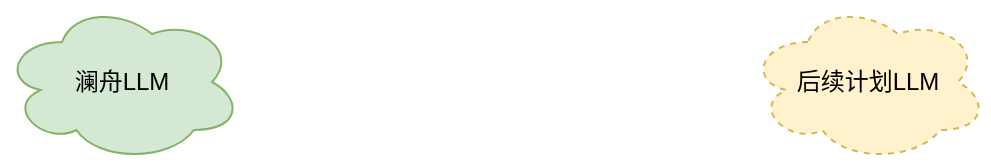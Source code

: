 <mxfile version="23.1.1" type="github">
  <diagram name="第 1 页" id="Ukrg3hYitKO0pHj5Uya2">
    <mxGraphModel dx="906" dy="571" grid="0" gridSize="10" guides="1" tooltips="1" connect="1" arrows="1" fold="1" page="1" pageScale="1" pageWidth="827" pageHeight="1169" math="0" shadow="0">
      <root>
        <mxCell id="0" />
        <mxCell id="1" parent="0" />
        <mxCell id="mXD1BfTS9CHWyj_YMzYI-2" value="澜舟LLM" style="ellipse;shape=cloud;whiteSpace=wrap;html=1;fillColor=#d5e8d4;strokeColor=#82b366;" vertex="1" parent="1">
          <mxGeometry x="203" y="252" width="120" height="80" as="geometry" />
        </mxCell>
        <mxCell id="mXD1BfTS9CHWyj_YMzYI-3" value="后续计划LLM" style="ellipse;shape=cloud;whiteSpace=wrap;html=1;fillColor=#fff2cc;strokeColor=#d6b656;dashed=1;" vertex="1" parent="1">
          <mxGeometry x="576" y="252" width="120" height="80" as="geometry" />
        </mxCell>
      </root>
    </mxGraphModel>
  </diagram>
</mxfile>
